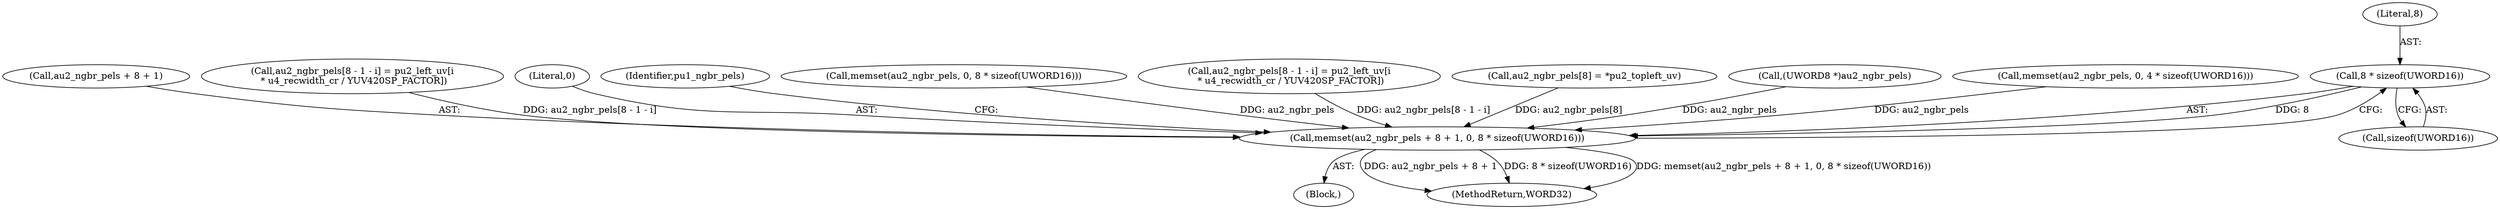 digraph "0_Android_a583270e1c96d307469c83dc42bd3c5f1b9ef63f@API" {
"1002837" [label="(Call,8 * sizeof(UWORD16))"];
"1002830" [label="(Call,memset(au2_ngbr_pels + 8 + 1, 0, 8 * sizeof(UWORD16)))"];
"1002837" [label="(Call,8 * sizeof(UWORD16))"];
"1002838" [label="(Literal,8)"];
"1002831" [label="(Call,au2_ngbr_pels + 8 + 1)"];
"1002775" [label="(Call,au2_ngbr_pels[8 - 1 - i] = pu2_left_uv[i\n * u4_recwidth_cr / YUV420SP_FACTOR])"];
"1002829" [label="(Block,)"];
"1002836" [label="(Literal,0)"];
"1003254" [label="(MethodReturn,WORD32)"];
"1002842" [label="(Identifier,pu1_ngbr_pels)"];
"1002839" [label="(Call,sizeof(UWORD16))"];
"1002801" [label="(Call,memset(au2_ngbr_pels, 0, 8 * sizeof(UWORD16)))"];
"1002737" [label="(Call,au2_ngbr_pels[8 - 1 - i] = pu2_left_uv[i\n * u4_recwidth_cr / YUV420SP_FACTOR])"];
"1002830" [label="(Call,memset(au2_ngbr_pels + 8 + 1, 0, 8 * sizeof(UWORD16)))"];
"1002808" [label="(Call,au2_ngbr_pels[8] = *pu2_topleft_uv)"];
"1002692" [label="(Call,(UWORD8 *)au2_ngbr_pels)"];
"1002792" [label="(Call,memset(au2_ngbr_pels, 0, 4 * sizeof(UWORD16)))"];
"1002837" -> "1002830"  [label="AST: "];
"1002837" -> "1002839"  [label="CFG: "];
"1002838" -> "1002837"  [label="AST: "];
"1002839" -> "1002837"  [label="AST: "];
"1002830" -> "1002837"  [label="CFG: "];
"1002837" -> "1002830"  [label="DDG: 8"];
"1002830" -> "1002829"  [label="AST: "];
"1002831" -> "1002830"  [label="AST: "];
"1002836" -> "1002830"  [label="AST: "];
"1002842" -> "1002830"  [label="CFG: "];
"1002830" -> "1003254"  [label="DDG: au2_ngbr_pels + 8 + 1"];
"1002830" -> "1003254"  [label="DDG: 8 * sizeof(UWORD16)"];
"1002830" -> "1003254"  [label="DDG: memset(au2_ngbr_pels + 8 + 1, 0, 8 * sizeof(UWORD16))"];
"1002801" -> "1002830"  [label="DDG: au2_ngbr_pels"];
"1002692" -> "1002830"  [label="DDG: au2_ngbr_pels"];
"1002775" -> "1002830"  [label="DDG: au2_ngbr_pels[8 - 1 - i]"];
"1002792" -> "1002830"  [label="DDG: au2_ngbr_pels"];
"1002808" -> "1002830"  [label="DDG: au2_ngbr_pels[8]"];
"1002737" -> "1002830"  [label="DDG: au2_ngbr_pels[8 - 1 - i]"];
}

